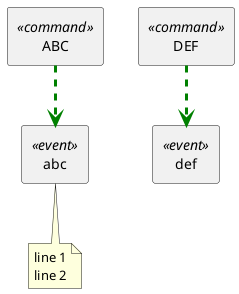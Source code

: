 @startuml
skinparam componentStyle rectangle
skinparam rectangle {
	backgroundColor<<event>> Orange
	backgroundColor<<command>> LightBlue
	backgroundColor<<external>> Pink
	backgroundColor<<document>> Green
	backgroundColor<<invariant>> Yellow
}
component C0 <<command>> [
ABC
]
component C1 <<event>> [
abc
]
C0 .[#green,thickness=3].> C1
note bottom of C1
line 1
line 2
end note
component C4 <<command>> [
DEF
]
C0 -[hidden]right-> C4
component C5 <<event>> [
def
]
C4 .[#green,thickness=3].> C5
@enduml

